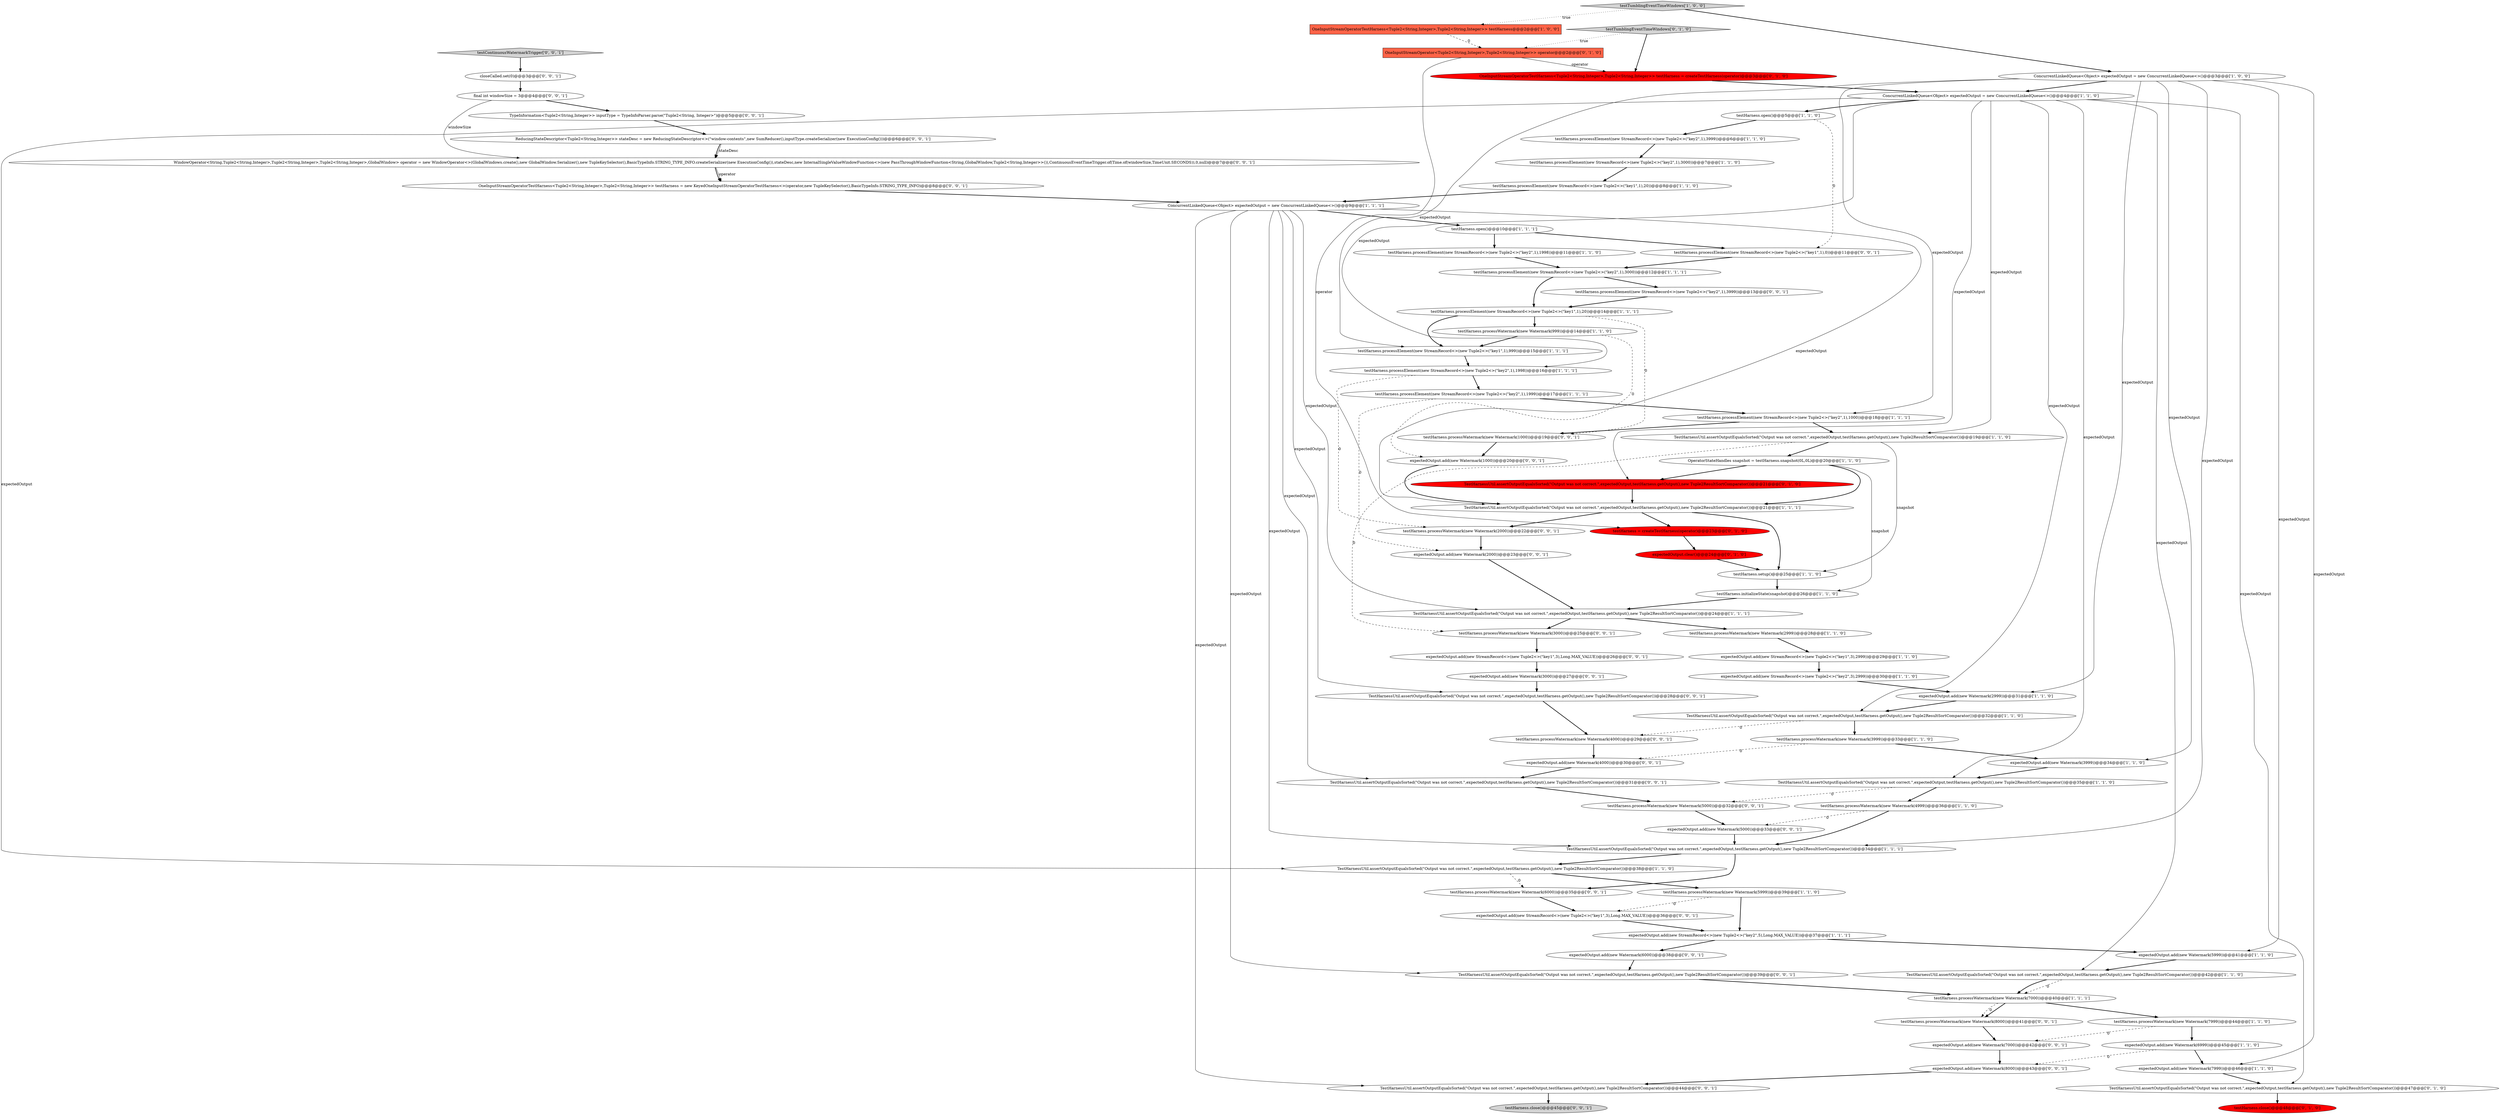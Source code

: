 digraph {
52 [style = filled, label = "OneInputStreamOperatorTestHarness<Tuple2<String,Integer>,Tuple2<String,Integer>> testHarness = new KeyedOneInputStreamOperatorTestHarness<>(operator,new TupleKeySelector(),BasicTypeInfo.STRING_TYPE_INFO)@@@8@@@['0', '0', '1']", fillcolor = white, shape = ellipse image = "AAA0AAABBB3BBB"];
63 [style = filled, label = "expectedOutput.add(new StreamRecord<>(new Tuple2<>(\"key1\",3),Long.MAX_VALUE))@@@36@@@['0', '0', '1']", fillcolor = white, shape = ellipse image = "AAA0AAABBB3BBB"];
69 [style = filled, label = "testHarness.processWatermark(new Watermark(5000))@@@32@@@['0', '0', '1']", fillcolor = white, shape = ellipse image = "AAA0AAABBB3BBB"];
21 [style = filled, label = "TestHarnessUtil.assertOutputEqualsSorted(\"Output was not correct.\",expectedOutput,testHarness.getOutput(),new Tuple2ResultSortComparator())@@@24@@@['1', '1', '1']", fillcolor = white, shape = ellipse image = "AAA0AAABBB1BBB"];
7 [style = filled, label = "expectedOutput.add(new Watermark(7999))@@@46@@@['1', '1', '0']", fillcolor = white, shape = ellipse image = "AAA0AAABBB1BBB"];
15 [style = filled, label = "ConcurrentLinkedQueue<Object> expectedOutput = new ConcurrentLinkedQueue<>()@@@4@@@['1', '1', '0']", fillcolor = white, shape = ellipse image = "AAA0AAABBB1BBB"];
29 [style = filled, label = "OperatorStateHandles snapshot = testHarness.snapshot(0L,0L)@@@20@@@['1', '1', '0']", fillcolor = white, shape = ellipse image = "AAA0AAABBB1BBB"];
47 [style = filled, label = "OneInputStreamOperatorTestHarness<Tuple2<String,Integer>,Tuple2<String,Integer>> testHarness = createTestHarness(operator)@@@3@@@['0', '1', '0']", fillcolor = red, shape = ellipse image = "AAA1AAABBB2BBB"];
24 [style = filled, label = "TestHarnessUtil.assertOutputEqualsSorted(\"Output was not correct.\",expectedOutput,testHarness.getOutput(),new Tuple2ResultSortComparator())@@@32@@@['1', '1', '0']", fillcolor = white, shape = ellipse image = "AAA0AAABBB1BBB"];
2 [style = filled, label = "testHarness.processElement(new StreamRecord<>(new Tuple2<>(\"key2\",1),3999))@@@6@@@['1', '1', '0']", fillcolor = white, shape = ellipse image = "AAA0AAABBB1BBB"];
30 [style = filled, label = "testTumblingEventTimeWindows['1', '0', '0']", fillcolor = lightgray, shape = diamond image = "AAA0AAABBB1BBB"];
56 [style = filled, label = "testHarness.close()@@@45@@@['0', '0', '1']", fillcolor = lightgray, shape = ellipse image = "AAA0AAABBB3BBB"];
19 [style = filled, label = "TestHarnessUtil.assertOutputEqualsSorted(\"Output was not correct.\",expectedOutput,testHarness.getOutput(),new Tuple2ResultSortComparator())@@@34@@@['1', '1', '1']", fillcolor = white, shape = ellipse image = "AAA0AAABBB1BBB"];
58 [style = filled, label = "final int windowSize = 3@@@4@@@['0', '0', '1']", fillcolor = white, shape = ellipse image = "AAA0AAABBB3BBB"];
62 [style = filled, label = "testHarness.processWatermark(new Watermark(6000))@@@35@@@['0', '0', '1']", fillcolor = white, shape = ellipse image = "AAA0AAABBB3BBB"];
79 [style = filled, label = "testHarness.processWatermark(new Watermark(4000))@@@29@@@['0', '0', '1']", fillcolor = white, shape = ellipse image = "AAA0AAABBB3BBB"];
13 [style = filled, label = "testHarness.processWatermark(new Watermark(7999))@@@44@@@['1', '1', '0']", fillcolor = white, shape = ellipse image = "AAA0AAABBB1BBB"];
44 [style = filled, label = "testTumblingEventTimeWindows['0', '1', '0']", fillcolor = lightgray, shape = diamond image = "AAA0AAABBB2BBB"];
51 [style = filled, label = "ReducingStateDescriptor<Tuple2<String,Integer>> stateDesc = new ReducingStateDescriptor<>(\"window-contents\",new SumReducer(),inputType.createSerializer(new ExecutionConfig()))@@@6@@@['0', '0', '1']", fillcolor = white, shape = ellipse image = "AAA0AAABBB3BBB"];
59 [style = filled, label = "testHarness.processWatermark(new Watermark(1000))@@@19@@@['0', '0', '1']", fillcolor = white, shape = ellipse image = "AAA0AAABBB3BBB"];
42 [style = filled, label = "ConcurrentLinkedQueue<Object> expectedOutput = new ConcurrentLinkedQueue<>()@@@3@@@['1', '0', '0']", fillcolor = white, shape = ellipse image = "AAA0AAABBB1BBB"];
74 [style = filled, label = "expectedOutput.add(new Watermark(7000))@@@42@@@['0', '0', '1']", fillcolor = white, shape = ellipse image = "AAA0AAABBB3BBB"];
31 [style = filled, label = "OneInputStreamOperatorTestHarness<Tuple2<String,Integer>,Tuple2<String,Integer>> testHarness@@@2@@@['1', '0', '0']", fillcolor = tomato, shape = box image = "AAA1AAABBB1BBB"];
5 [style = filled, label = "testHarness.processElement(new StreamRecord<>(new Tuple2<>(\"key2\",1),1999))@@@17@@@['1', '1', '1']", fillcolor = white, shape = ellipse image = "AAA0AAABBB1BBB"];
18 [style = filled, label = "testHarness.initializeState(snapshot)@@@26@@@['1', '1', '0']", fillcolor = white, shape = ellipse image = "AAA0AAABBB1BBB"];
26 [style = filled, label = "expectedOutput.add(new StreamRecord<>(new Tuple2<>(\"key2\",5),Long.MAX_VALUE))@@@37@@@['1', '1', '1']", fillcolor = white, shape = ellipse image = "AAA0AAABBB1BBB"];
36 [style = filled, label = "testHarness.processWatermark(new Watermark(2999))@@@28@@@['1', '1', '0']", fillcolor = white, shape = ellipse image = "AAA0AAABBB1BBB"];
38 [style = filled, label = "testHarness.processElement(new StreamRecord<>(new Tuple2<>(\"key2\",1),1998))@@@16@@@['1', '1', '1']", fillcolor = white, shape = ellipse image = "AAA0AAABBB1BBB"];
27 [style = filled, label = "expectedOutput.add(new StreamRecord<>(new Tuple2<>(\"key2\",3),2999))@@@30@@@['1', '1', '0']", fillcolor = white, shape = ellipse image = "AAA0AAABBB1BBB"];
60 [style = filled, label = "expectedOutput.add(new Watermark(6000))@@@38@@@['0', '0', '1']", fillcolor = white, shape = ellipse image = "AAA0AAABBB3BBB"];
73 [style = filled, label = "testHarness.processElement(new StreamRecord<>(new Tuple2<>(\"key2\",1),3999))@@@13@@@['0', '0', '1']", fillcolor = white, shape = ellipse image = "AAA0AAABBB3BBB"];
4 [style = filled, label = "testHarness.processElement(new StreamRecord<>(new Tuple2<>(\"key2\",1),1998))@@@11@@@['1', '1', '0']", fillcolor = white, shape = ellipse image = "AAA0AAABBB1BBB"];
43 [style = filled, label = "TestHarnessUtil.assertOutputEqualsSorted(\"Output was not correct.\",expectedOutput,testHarness.getOutput(),new Tuple2ResultSortComparator())@@@21@@@['0', '1', '0']", fillcolor = red, shape = ellipse image = "AAA1AAABBB2BBB"];
50 [style = filled, label = "OneInputStreamOperator<Tuple2<String,Integer>,Tuple2<String,Integer>> operator@@@2@@@['0', '1', '0']", fillcolor = tomato, shape = box image = "AAA1AAABBB2BBB"];
54 [style = filled, label = "expectedOutput.add(new StreamRecord<>(new Tuple2<>(\"key1\",3),Long.MAX_VALUE))@@@26@@@['0', '0', '1']", fillcolor = white, shape = ellipse image = "AAA0AAABBB3BBB"];
61 [style = filled, label = "expectedOutput.add(new Watermark(3000))@@@27@@@['0', '0', '1']", fillcolor = white, shape = ellipse image = "AAA0AAABBB3BBB"];
65 [style = filled, label = "testHarness.processWatermark(new Watermark(3000))@@@25@@@['0', '0', '1']", fillcolor = white, shape = ellipse image = "AAA0AAABBB3BBB"];
10 [style = filled, label = "TestHarnessUtil.assertOutputEqualsSorted(\"Output was not correct.\",expectedOutput,testHarness.getOutput(),new Tuple2ResultSortComparator())@@@21@@@['1', '1', '1']", fillcolor = white, shape = ellipse image = "AAA0AAABBB1BBB"];
78 [style = filled, label = "TypeInformation<Tuple2<String,Integer>> inputType = TypeInfoParser.parse(\"Tuple2<String, Integer>\")@@@5@@@['0', '0', '1']", fillcolor = white, shape = ellipse image = "AAA0AAABBB3BBB"];
45 [style = filled, label = "testHarness.close()@@@48@@@['0', '1', '0']", fillcolor = red, shape = ellipse image = "AAA1AAABBB2BBB"];
32 [style = filled, label = "testHarness.processElement(new StreamRecord<>(new Tuple2<>(\"key1\",1),999))@@@15@@@['1', '1', '1']", fillcolor = white, shape = ellipse image = "AAA0AAABBB1BBB"];
0 [style = filled, label = "testHarness.open()@@@5@@@['1', '1', '0']", fillcolor = white, shape = ellipse image = "AAA0AAABBB1BBB"];
66 [style = filled, label = "expectedOutput.add(new Watermark(4000))@@@30@@@['0', '0', '1']", fillcolor = white, shape = ellipse image = "AAA0AAABBB3BBB"];
75 [style = filled, label = "testContinuousWatermarkTrigger['0', '0', '1']", fillcolor = lightgray, shape = diamond image = "AAA0AAABBB3BBB"];
11 [style = filled, label = "expectedOutput.add(new Watermark(3999))@@@34@@@['1', '1', '0']", fillcolor = white, shape = ellipse image = "AAA0AAABBB1BBB"];
71 [style = filled, label = "testHarness.processElement(new StreamRecord<>(new Tuple2<>(\"key1\",1),0))@@@11@@@['0', '0', '1']", fillcolor = white, shape = ellipse image = "AAA0AAABBB3BBB"];
68 [style = filled, label = "testHarness.processWatermark(new Watermark(8000))@@@41@@@['0', '0', '1']", fillcolor = white, shape = ellipse image = "AAA0AAABBB3BBB"];
12 [style = filled, label = "TestHarnessUtil.assertOutputEqualsSorted(\"Output was not correct.\",expectedOutput,testHarness.getOutput(),new Tuple2ResultSortComparator())@@@35@@@['1', '1', '0']", fillcolor = white, shape = ellipse image = "AAA0AAABBB1BBB"];
33 [style = filled, label = "testHarness.processElement(new StreamRecord<>(new Tuple2<>(\"key1\",1),20))@@@14@@@['1', '1', '1']", fillcolor = white, shape = ellipse image = "AAA0AAABBB1BBB"];
34 [style = filled, label = "testHarness.processWatermark(new Watermark(3999))@@@33@@@['1', '1', '0']", fillcolor = white, shape = ellipse image = "AAA0AAABBB1BBB"];
39 [style = filled, label = "testHarness.processElement(new StreamRecord<>(new Tuple2<>(\"key2\",1),1000))@@@18@@@['1', '1', '1']", fillcolor = white, shape = ellipse image = "AAA0AAABBB1BBB"];
17 [style = filled, label = "testHarness.setup()@@@25@@@['1', '1', '0']", fillcolor = white, shape = ellipse image = "AAA0AAABBB1BBB"];
28 [style = filled, label = "testHarness.processElement(new StreamRecord<>(new Tuple2<>(\"key2\",1),3000))@@@12@@@['1', '1', '1']", fillcolor = white, shape = ellipse image = "AAA0AAABBB1BBB"];
55 [style = filled, label = "testHarness.processWatermark(new Watermark(2000))@@@22@@@['0', '0', '1']", fillcolor = white, shape = ellipse image = "AAA0AAABBB3BBB"];
72 [style = filled, label = "TestHarnessUtil.assertOutputEqualsSorted(\"Output was not correct.\",expectedOutput,testHarness.getOutput(),new Tuple2ResultSortComparator())@@@28@@@['0', '0', '1']", fillcolor = white, shape = ellipse image = "AAA0AAABBB3BBB"];
53 [style = filled, label = "expectedOutput.add(new Watermark(2000))@@@23@@@['0', '0', '1']", fillcolor = white, shape = ellipse image = "AAA0AAABBB3BBB"];
77 [style = filled, label = "TestHarnessUtil.assertOutputEqualsSorted(\"Output was not correct.\",expectedOutput,testHarness.getOutput(),new Tuple2ResultSortComparator())@@@44@@@['0', '0', '1']", fillcolor = white, shape = ellipse image = "AAA0AAABBB3BBB"];
6 [style = filled, label = "expectedOutput.add(new Watermark(2999))@@@31@@@['1', '1', '0']", fillcolor = white, shape = ellipse image = "AAA0AAABBB1BBB"];
80 [style = filled, label = "TestHarnessUtil.assertOutputEqualsSorted(\"Output was not correct.\",expectedOutput,testHarness.getOutput(),new Tuple2ResultSortComparator())@@@31@@@['0', '0', '1']", fillcolor = white, shape = ellipse image = "AAA0AAABBB3BBB"];
3 [style = filled, label = "TestHarnessUtil.assertOutputEqualsSorted(\"Output was not correct.\",expectedOutput,testHarness.getOutput(),new Tuple2ResultSortComparator())@@@42@@@['1', '1', '0']", fillcolor = white, shape = ellipse image = "AAA0AAABBB1BBB"];
40 [style = filled, label = "expectedOutput.add(new Watermark(5999))@@@41@@@['1', '1', '0']", fillcolor = white, shape = ellipse image = "AAA0AAABBB1BBB"];
35 [style = filled, label = "expectedOutput.add(new Watermark(6999))@@@45@@@['1', '1', '0']", fillcolor = white, shape = ellipse image = "AAA0AAABBB1BBB"];
25 [style = filled, label = "TestHarnessUtil.assertOutputEqualsSorted(\"Output was not correct.\",expectedOutput,testHarness.getOutput(),new Tuple2ResultSortComparator())@@@19@@@['1', '1', '0']", fillcolor = white, shape = ellipse image = "AAA0AAABBB1BBB"];
41 [style = filled, label = "TestHarnessUtil.assertOutputEqualsSorted(\"Output was not correct.\",expectedOutput,testHarness.getOutput(),new Tuple2ResultSortComparator())@@@38@@@['1', '1', '0']", fillcolor = white, shape = ellipse image = "AAA0AAABBB1BBB"];
20 [style = filled, label = "testHarness.processWatermark(new Watermark(7000))@@@40@@@['1', '1', '1']", fillcolor = white, shape = ellipse image = "AAA0AAABBB1BBB"];
16 [style = filled, label = "testHarness.processWatermark(new Watermark(5999))@@@39@@@['1', '1', '0']", fillcolor = white, shape = ellipse image = "AAA0AAABBB1BBB"];
48 [style = filled, label = "TestHarnessUtil.assertOutputEqualsSorted(\"Output was not correct.\",expectedOutput,testHarness.getOutput(),new Tuple2ResultSortComparator())@@@47@@@['0', '1', '0']", fillcolor = white, shape = ellipse image = "AAA0AAABBB2BBB"];
8 [style = filled, label = "testHarness.processElement(new StreamRecord<>(new Tuple2<>(\"key2\",1),3000))@@@7@@@['1', '1', '0']", fillcolor = white, shape = ellipse image = "AAA0AAABBB1BBB"];
37 [style = filled, label = "testHarness.processElement(new StreamRecord<>(new Tuple2<>(\"key1\",1),20))@@@8@@@['1', '1', '0']", fillcolor = white, shape = ellipse image = "AAA0AAABBB1BBB"];
14 [style = filled, label = "ConcurrentLinkedQueue<Object> expectedOutput = new ConcurrentLinkedQueue<>()@@@9@@@['1', '1', '1']", fillcolor = white, shape = ellipse image = "AAA0AAABBB1BBB"];
9 [style = filled, label = "testHarness.open()@@@10@@@['1', '1', '1']", fillcolor = white, shape = ellipse image = "AAA0AAABBB1BBB"];
81 [style = filled, label = "expectedOutput.add(new Watermark(8000))@@@43@@@['0', '0', '1']", fillcolor = white, shape = ellipse image = "AAA0AAABBB3BBB"];
76 [style = filled, label = "WindowOperator<String,Tuple2<String,Integer>,Tuple2<String,Integer>,Tuple2<String,Integer>,GlobalWindow> operator = new WindowOperator<>(GlobalWindows.create(),new GlobalWindow.Serializer(),new TupleKeySelector(),BasicTypeInfo.STRING_TYPE_INFO.createSerializer(new ExecutionConfig()),stateDesc,new InternalSingleValueWindowFunction<>(new PassThroughWindowFunction<String,GlobalWindow,Tuple2<String,Integer>>()),ContinuousEventTimeTrigger.of(Time.of(windowSize,TimeUnit.SECONDS)),0,null)@@@7@@@['0', '0', '1']", fillcolor = white, shape = ellipse image = "AAA0AAABBB3BBB"];
22 [style = filled, label = "testHarness.processWatermark(new Watermark(4999))@@@36@@@['1', '1', '0']", fillcolor = white, shape = ellipse image = "AAA0AAABBB1BBB"];
23 [style = filled, label = "testHarness.processWatermark(new Watermark(999))@@@14@@@['1', '1', '0']", fillcolor = white, shape = ellipse image = "AAA0AAABBB1BBB"];
1 [style = filled, label = "expectedOutput.add(new StreamRecord<>(new Tuple2<>(\"key1\",3),2999))@@@29@@@['1', '1', '0']", fillcolor = white, shape = ellipse image = "AAA0AAABBB1BBB"];
49 [style = filled, label = "testHarness = createTestHarness(operator)@@@23@@@['0', '1', '0']", fillcolor = red, shape = ellipse image = "AAA1AAABBB2BBB"];
46 [style = filled, label = "expectedOutput.clear()@@@24@@@['0', '1', '0']", fillcolor = red, shape = ellipse image = "AAA1AAABBB2BBB"];
64 [style = filled, label = "expectedOutput.add(new Watermark(1000))@@@20@@@['0', '0', '1']", fillcolor = white, shape = ellipse image = "AAA0AAABBB3BBB"];
70 [style = filled, label = "closeCalled.set(0)@@@3@@@['0', '0', '1']", fillcolor = white, shape = ellipse image = "AAA0AAABBB3BBB"];
67 [style = filled, label = "TestHarnessUtil.assertOutputEqualsSorted(\"Output was not correct.\",expectedOutput,testHarness.getOutput(),new Tuple2ResultSortComparator())@@@39@@@['0', '0', '1']", fillcolor = white, shape = ellipse image = "AAA0AAABBB3BBB"];
57 [style = filled, label = "expectedOutput.add(new Watermark(5000))@@@33@@@['0', '0', '1']", fillcolor = white, shape = ellipse image = "AAA0AAABBB3BBB"];
42->39 [style = solid, label="expectedOutput"];
79->66 [style = bold, label=""];
65->54 [style = bold, label=""];
9->71 [style = bold, label=""];
39->59 [style = bold, label=""];
53->21 [style = bold, label=""];
1->27 [style = bold, label=""];
76->52 [style = bold, label=""];
24->34 [style = bold, label=""];
38->55 [style = dashed, label="0"];
10->17 [style = bold, label=""];
26->40 [style = bold, label=""];
25->29 [style = bold, label=""];
7->48 [style = bold, label=""];
35->81 [style = dashed, label="0"];
41->62 [style = dashed, label="0"];
20->68 [style = bold, label=""];
26->60 [style = bold, label=""];
20->68 [style = dashed, label="0"];
76->52 [style = solid, label="operator"];
42->40 [style = solid, label="expectedOutput"];
21->36 [style = bold, label=""];
52->14 [style = bold, label=""];
15->0 [style = bold, label=""];
68->74 [style = bold, label=""];
34->66 [style = dashed, label="0"];
66->80 [style = bold, label=""];
29->43 [style = bold, label=""];
14->9 [style = bold, label=""];
13->74 [style = dashed, label="0"];
51->76 [style = bold, label=""];
44->47 [style = bold, label=""];
35->7 [style = bold, label=""];
58->76 [style = solid, label="windowSize"];
12->22 [style = bold, label=""];
50->49 [style = solid, label="operator"];
42->15 [style = bold, label=""];
59->64 [style = bold, label=""];
5->39 [style = bold, label=""];
28->73 [style = bold, label=""];
30->42 [style = bold, label=""];
16->26 [style = bold, label=""];
81->77 [style = bold, label=""];
11->12 [style = bold, label=""];
14->77 [style = solid, label="expectedOutput"];
15->41 [style = solid, label="expectedOutput"];
14->67 [style = solid, label="expectedOutput"];
33->23 [style = bold, label=""];
14->72 [style = solid, label="expectedOutput"];
50->47 [style = solid, label="operator"];
14->80 [style = solid, label="expectedOutput"];
44->50 [style = dotted, label="true"];
64->10 [style = bold, label=""];
21->65 [style = bold, label=""];
24->79 [style = dashed, label="0"];
19->41 [style = bold, label=""];
40->3 [style = bold, label=""];
14->19 [style = solid, label="expectedOutput"];
49->46 [style = bold, label=""];
19->62 [style = bold, label=""];
43->10 [style = bold, label=""];
39->25 [style = bold, label=""];
58->78 [style = bold, label=""];
14->10 [style = solid, label="expectedOutput"];
54->61 [style = bold, label=""];
10->49 [style = bold, label=""];
15->43 [style = solid, label="expectedOutput"];
61->72 [style = bold, label=""];
0->71 [style = dashed, label="0"];
38->5 [style = bold, label=""];
22->57 [style = dashed, label="0"];
20->13 [style = bold, label=""];
25->17 [style = solid, label="snapshot"];
42->32 [style = solid, label="expectedOutput"];
15->12 [style = solid, label="expectedOutput"];
22->19 [style = bold, label=""];
78->51 [style = bold, label=""];
63->26 [style = bold, label=""];
57->19 [style = bold, label=""];
23->32 [style = bold, label=""];
12->69 [style = dashed, label="0"];
6->24 [style = bold, label=""];
42->7 [style = solid, label="expectedOutput"];
16->63 [style = dashed, label="0"];
29->10 [style = bold, label=""];
33->32 [style = bold, label=""];
41->16 [style = bold, label=""];
15->25 [style = solid, label="expectedOutput"];
8->37 [style = bold, label=""];
18->21 [style = bold, label=""];
42->11 [style = solid, label="expectedOutput"];
29->18 [style = solid, label="snapshot"];
30->31 [style = dotted, label="true"];
15->3 [style = solid, label="expectedOutput"];
75->70 [style = bold, label=""];
47->15 [style = bold, label=""];
9->4 [style = bold, label=""];
42->6 [style = solid, label="expectedOutput"];
0->2 [style = bold, label=""];
31->50 [style = dashed, label="0"];
69->57 [style = bold, label=""];
62->63 [style = bold, label=""];
15->48 [style = solid, label="expectedOutput"];
71->28 [style = bold, label=""];
15->38 [style = solid, label="expectedOutput"];
10->55 [style = bold, label=""];
36->1 [style = bold, label=""];
27->6 [style = bold, label=""];
4->28 [style = bold, label=""];
34->11 [style = bold, label=""];
5->53 [style = dashed, label="0"];
25->65 [style = dashed, label="0"];
74->81 [style = bold, label=""];
42->19 [style = solid, label="expectedOutput"];
15->24 [style = solid, label="expectedOutput"];
32->38 [style = bold, label=""];
37->14 [style = bold, label=""];
67->20 [style = bold, label=""];
60->67 [style = bold, label=""];
3->20 [style = bold, label=""];
48->45 [style = bold, label=""];
70->58 [style = bold, label=""];
28->33 [style = bold, label=""];
73->33 [style = bold, label=""];
3->20 [style = dashed, label="0"];
55->53 [style = bold, label=""];
14->21 [style = solid, label="expectedOutput"];
72->79 [style = bold, label=""];
80->69 [style = bold, label=""];
33->59 [style = dashed, label="0"];
51->76 [style = solid, label="stateDesc"];
46->17 [style = bold, label=""];
13->35 [style = bold, label=""];
17->18 [style = bold, label=""];
2->8 [style = bold, label=""];
77->56 [style = bold, label=""];
23->64 [style = dashed, label="0"];
}
